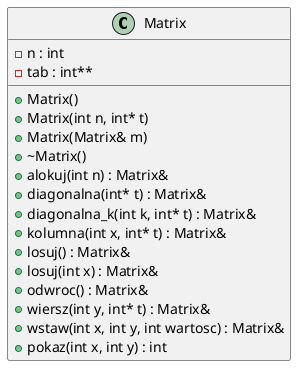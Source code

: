 @startuml inline_umlgraph_1.png
class Matrix {
-n : int
-tab : int**
+Matrix()
+Matrix(int n, int* t)
+Matrix(Matrix& m)
+~Matrix()
+alokuj(int n) : Matrix&
+diagonalna(int* t) : Matrix&
+diagonalna_k(int k, int* t) : Matrix&
+kolumna(int x, int* t) : Matrix&
+losuj() : Matrix&
+losuj(int x) : Matrix&
+odwroc() : Matrix&
+wiersz(int y, int* t) : Matrix&
+wstaw(int x, int y, int wartosc) : Matrix&
+pokaz(int x, int y) : int

}
@enduml

